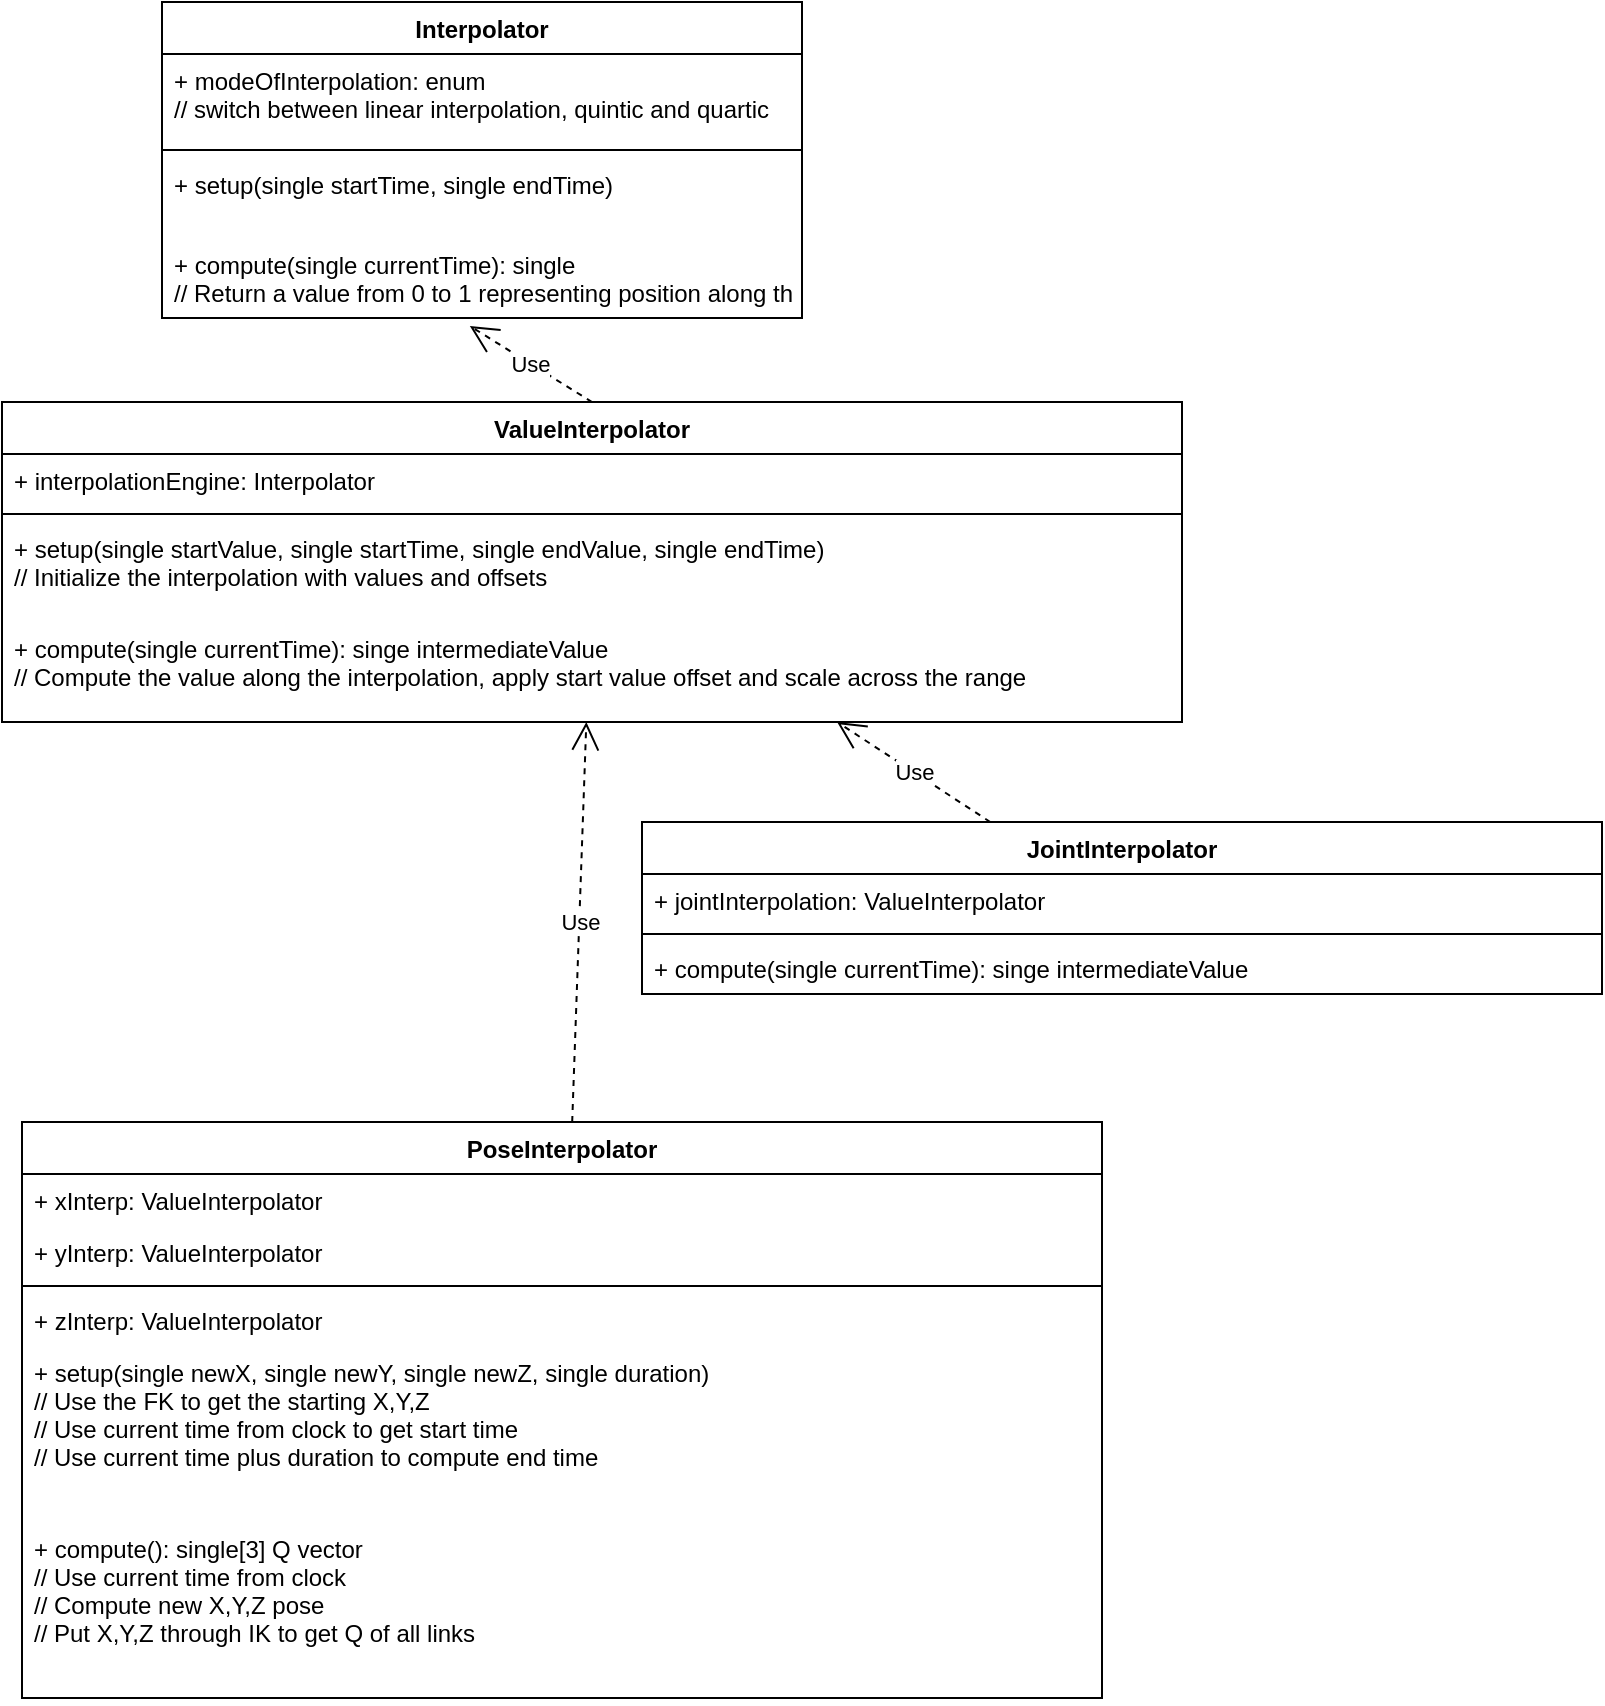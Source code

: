 <mxfile version="13.7.3" type="github">
  <diagram name="Page-1" id="b5b7bab2-c9e2-2cf4-8b2a-24fd1a2a6d21">
    <mxGraphModel dx="930" dy="1158" grid="1" gridSize="10" guides="1" tooltips="1" connect="1" arrows="1" fold="1" page="1" pageScale="1" pageWidth="827" pageHeight="1169" background="#ffffff" math="0" shadow="0">
      <root>
        <mxCell id="0" />
        <mxCell id="1" parent="0" />
        <mxCell id="2eol-hDx-aK6MEHkuCqB-11" value="Use" style="endArrow=open;endSize=12;dashed=1;html=1;exitX=0.5;exitY=0;exitDx=0;exitDy=0;entryX=0.481;entryY=1.1;entryDx=0;entryDy=0;entryPerimeter=0;" edge="1" parent="1" source="2eol-hDx-aK6MEHkuCqB-7" target="2eol-hDx-aK6MEHkuCqB-5">
          <mxGeometry width="160" relative="1" as="geometry">
            <mxPoint x="290" y="610" as="sourcePoint" />
            <mxPoint x="450" y="610" as="targetPoint" />
          </mxGeometry>
        </mxCell>
        <mxCell id="2eol-hDx-aK6MEHkuCqB-23" value="Use" style="endArrow=open;endSize=12;dashed=1;html=1;" edge="1" parent="1" source="2eol-hDx-aK6MEHkuCqB-13" target="2eol-hDx-aK6MEHkuCqB-7">
          <mxGeometry width="160" relative="1" as="geometry">
            <mxPoint x="290" y="610" as="sourcePoint" />
            <mxPoint x="450" y="610" as="targetPoint" />
          </mxGeometry>
        </mxCell>
        <mxCell id="2eol-hDx-aK6MEHkuCqB-24" value="Use" style="endArrow=open;endSize=12;dashed=1;html=1;" edge="1" parent="1" source="2eol-hDx-aK6MEHkuCqB-17" target="2eol-hDx-aK6MEHkuCqB-7">
          <mxGeometry width="160" relative="1" as="geometry">
            <mxPoint x="430" y="890" as="sourcePoint" />
            <mxPoint x="590" y="890" as="targetPoint" />
          </mxGeometry>
        </mxCell>
        <mxCell id="2eol-hDx-aK6MEHkuCqB-1" value="Interpolator" style="swimlane;fontStyle=1;align=center;verticalAlign=top;childLayout=stackLayout;horizontal=1;startSize=26;horizontalStack=0;resizeParent=1;resizeParentMax=0;resizeLast=0;collapsible=1;marginBottom=0;" vertex="1" parent="1">
          <mxGeometry x="80" y="10" width="320" height="158" as="geometry">
            <mxRectangle x="100" y="100" width="100" height="26" as="alternateBounds" />
          </mxGeometry>
        </mxCell>
        <mxCell id="2eol-hDx-aK6MEHkuCqB-2" value="+ modeOfInterpolation: enum&#xa;// switch between linear interpolation, quintic and quartic" style="text;strokeColor=none;fillColor=none;align=left;verticalAlign=top;spacingLeft=4;spacingRight=4;overflow=hidden;rotatable=0;points=[[0,0.5],[1,0.5]];portConstraint=eastwest;" vertex="1" parent="2eol-hDx-aK6MEHkuCqB-1">
          <mxGeometry y="26" width="320" height="44" as="geometry" />
        </mxCell>
        <mxCell id="2eol-hDx-aK6MEHkuCqB-3" value="" style="line;strokeWidth=1;fillColor=none;align=left;verticalAlign=middle;spacingTop=-1;spacingLeft=3;spacingRight=3;rotatable=0;labelPosition=right;points=[];portConstraint=eastwest;" vertex="1" parent="2eol-hDx-aK6MEHkuCqB-1">
          <mxGeometry y="70" width="320" height="8" as="geometry" />
        </mxCell>
        <mxCell id="2eol-hDx-aK6MEHkuCqB-4" value="+ setup(single startTime, single endTime)&#xa;" style="text;strokeColor=none;fillColor=none;align=left;verticalAlign=top;spacingLeft=4;spacingRight=4;overflow=hidden;rotatable=0;points=[[0,0.5],[1,0.5]];portConstraint=eastwest;" vertex="1" parent="2eol-hDx-aK6MEHkuCqB-1">
          <mxGeometry y="78" width="320" height="40" as="geometry" />
        </mxCell>
        <mxCell id="2eol-hDx-aK6MEHkuCqB-5" value="+ compute(single currentTime): single&#xa;// Return a value from 0 to 1 representing position along the path" style="text;strokeColor=none;fillColor=none;align=left;verticalAlign=top;spacingLeft=4;spacingRight=4;overflow=hidden;rotatable=0;points=[[0,0.5],[1,0.5]];portConstraint=eastwest;" vertex="1" parent="2eol-hDx-aK6MEHkuCqB-1">
          <mxGeometry y="118" width="320" height="40" as="geometry" />
        </mxCell>
        <mxCell id="2eol-hDx-aK6MEHkuCqB-7" value="ValueInterpolator" style="swimlane;fontStyle=1;align=center;verticalAlign=top;childLayout=stackLayout;horizontal=1;startSize=26;horizontalStack=0;resizeParent=1;resizeParentMax=0;resizeLast=0;collapsible=1;marginBottom=0;" vertex="1" parent="1">
          <mxGeometry y="210" width="590" height="160" as="geometry" />
        </mxCell>
        <mxCell id="2eol-hDx-aK6MEHkuCqB-8" value="+ interpolationEngine: Interpolator" style="text;strokeColor=none;fillColor=none;align=left;verticalAlign=top;spacingLeft=4;spacingRight=4;overflow=hidden;rotatable=0;points=[[0,0.5],[1,0.5]];portConstraint=eastwest;" vertex="1" parent="2eol-hDx-aK6MEHkuCqB-7">
          <mxGeometry y="26" width="590" height="26" as="geometry" />
        </mxCell>
        <mxCell id="2eol-hDx-aK6MEHkuCqB-9" value="" style="line;strokeWidth=1;fillColor=none;align=left;verticalAlign=middle;spacingTop=-1;spacingLeft=3;spacingRight=3;rotatable=0;labelPosition=right;points=[];portConstraint=eastwest;" vertex="1" parent="2eol-hDx-aK6MEHkuCqB-7">
          <mxGeometry y="52" width="590" height="8" as="geometry" />
        </mxCell>
        <mxCell id="2eol-hDx-aK6MEHkuCqB-10" value="+ setup(single startValue, single startTime, single endValue, single endTime)&#xa;// Initialize the interpolation with values and offsets&#xa;" style="text;strokeColor=none;fillColor=none;align=left;verticalAlign=top;spacingLeft=4;spacingRight=4;overflow=hidden;rotatable=0;points=[[0,0.5],[1,0.5]];portConstraint=eastwest;" vertex="1" parent="2eol-hDx-aK6MEHkuCqB-7">
          <mxGeometry y="60" width="590" height="50" as="geometry" />
        </mxCell>
        <mxCell id="2eol-hDx-aK6MEHkuCqB-12" value="+ compute(single currentTime): singe intermediateValue&#xa;// Compute the value along the interpolation, apply start value offset and scale across the range&#xa;" style="text;strokeColor=none;fillColor=none;align=left;verticalAlign=top;spacingLeft=4;spacingRight=4;overflow=hidden;rotatable=0;points=[[0,0.5],[1,0.5]];portConstraint=eastwest;" vertex="1" parent="2eol-hDx-aK6MEHkuCqB-7">
          <mxGeometry y="110" width="590" height="50" as="geometry" />
        </mxCell>
        <mxCell id="2eol-hDx-aK6MEHkuCqB-13" value="PoseInterpolator" style="swimlane;fontStyle=1;align=center;verticalAlign=top;childLayout=stackLayout;horizontal=1;startSize=26;horizontalStack=0;resizeParent=1;resizeParentMax=0;resizeLast=0;collapsible=1;marginBottom=0;" vertex="1" parent="1">
          <mxGeometry x="10" y="570" width="540" height="288" as="geometry" />
        </mxCell>
        <mxCell id="2eol-hDx-aK6MEHkuCqB-14" value="+ xInterp: ValueInterpolator" style="text;strokeColor=none;fillColor=none;align=left;verticalAlign=top;spacingLeft=4;spacingRight=4;overflow=hidden;rotatable=0;points=[[0,0.5],[1,0.5]];portConstraint=eastwest;" vertex="1" parent="2eol-hDx-aK6MEHkuCqB-13">
          <mxGeometry y="26" width="540" height="26" as="geometry" />
        </mxCell>
        <mxCell id="2eol-hDx-aK6MEHkuCqB-21" value="+ yInterp: ValueInterpolator" style="text;strokeColor=none;fillColor=none;align=left;verticalAlign=top;spacingLeft=4;spacingRight=4;overflow=hidden;rotatable=0;points=[[0,0.5],[1,0.5]];portConstraint=eastwest;" vertex="1" parent="2eol-hDx-aK6MEHkuCqB-13">
          <mxGeometry y="52" width="540" height="26" as="geometry" />
        </mxCell>
        <mxCell id="2eol-hDx-aK6MEHkuCqB-15" value="" style="line;strokeWidth=1;fillColor=none;align=left;verticalAlign=middle;spacingTop=-1;spacingLeft=3;spacingRight=3;rotatable=0;labelPosition=right;points=[];portConstraint=eastwest;" vertex="1" parent="2eol-hDx-aK6MEHkuCqB-13">
          <mxGeometry y="78" width="540" height="8" as="geometry" />
        </mxCell>
        <mxCell id="2eol-hDx-aK6MEHkuCqB-22" value="+ zInterp: ValueInterpolator" style="text;strokeColor=none;fillColor=none;align=left;verticalAlign=top;spacingLeft=4;spacingRight=4;overflow=hidden;rotatable=0;points=[[0,0.5],[1,0.5]];portConstraint=eastwest;" vertex="1" parent="2eol-hDx-aK6MEHkuCqB-13">
          <mxGeometry y="86" width="540" height="26" as="geometry" />
        </mxCell>
        <mxCell id="2eol-hDx-aK6MEHkuCqB-16" value="+ setup(single newX, single newY, single newZ, single duration)&#xa;// Use the FK to get the starting X,Y,Z&#xa;// Use current time from clock to get start time&#xa;// Use current time plus duration to compute end time" style="text;strokeColor=none;fillColor=none;align=left;verticalAlign=top;spacingLeft=4;spacingRight=4;overflow=hidden;rotatable=0;points=[[0,0.5],[1,0.5]];portConstraint=eastwest;" vertex="1" parent="2eol-hDx-aK6MEHkuCqB-13">
          <mxGeometry y="112" width="540" height="88" as="geometry" />
        </mxCell>
        <mxCell id="2eol-hDx-aK6MEHkuCqB-25" value="+ compute(): single[3] Q vector&#xa;// Use current time from clock&#xa;// Compute new X,Y,Z pose&#xa;// Put X,Y,Z through IK to get Q of all links" style="text;strokeColor=none;fillColor=none;align=left;verticalAlign=top;spacingLeft=4;spacingRight=4;overflow=hidden;rotatable=0;points=[[0,0.5],[1,0.5]];portConstraint=eastwest;" vertex="1" parent="2eol-hDx-aK6MEHkuCqB-13">
          <mxGeometry y="200" width="540" height="88" as="geometry" />
        </mxCell>
        <mxCell id="2eol-hDx-aK6MEHkuCqB-17" value="JointInterpolator" style="swimlane;fontStyle=1;align=center;verticalAlign=top;childLayout=stackLayout;horizontal=1;startSize=26;horizontalStack=0;resizeParent=1;resizeParentMax=0;resizeLast=0;collapsible=1;marginBottom=0;" vertex="1" parent="1">
          <mxGeometry x="320" y="420" width="480" height="86" as="geometry" />
        </mxCell>
        <mxCell id="2eol-hDx-aK6MEHkuCqB-18" value="+ jointInterpolation: ValueInterpolator" style="text;strokeColor=none;fillColor=none;align=left;verticalAlign=top;spacingLeft=4;spacingRight=4;overflow=hidden;rotatable=0;points=[[0,0.5],[1,0.5]];portConstraint=eastwest;" vertex="1" parent="2eol-hDx-aK6MEHkuCqB-17">
          <mxGeometry y="26" width="480" height="26" as="geometry" />
        </mxCell>
        <mxCell id="2eol-hDx-aK6MEHkuCqB-19" value="" style="line;strokeWidth=1;fillColor=none;align=left;verticalAlign=middle;spacingTop=-1;spacingLeft=3;spacingRight=3;rotatable=0;labelPosition=right;points=[];portConstraint=eastwest;" vertex="1" parent="2eol-hDx-aK6MEHkuCqB-17">
          <mxGeometry y="52" width="480" height="8" as="geometry" />
        </mxCell>
        <mxCell id="2eol-hDx-aK6MEHkuCqB-20" value="+ compute(single currentTime): singe intermediateValue&#xa;&#xa;" style="text;strokeColor=none;fillColor=none;align=left;verticalAlign=top;spacingLeft=4;spacingRight=4;overflow=hidden;rotatable=0;points=[[0,0.5],[1,0.5]];portConstraint=eastwest;" vertex="1" parent="2eol-hDx-aK6MEHkuCqB-17">
          <mxGeometry y="60" width="480" height="26" as="geometry" />
        </mxCell>
      </root>
    </mxGraphModel>
  </diagram>
</mxfile>
